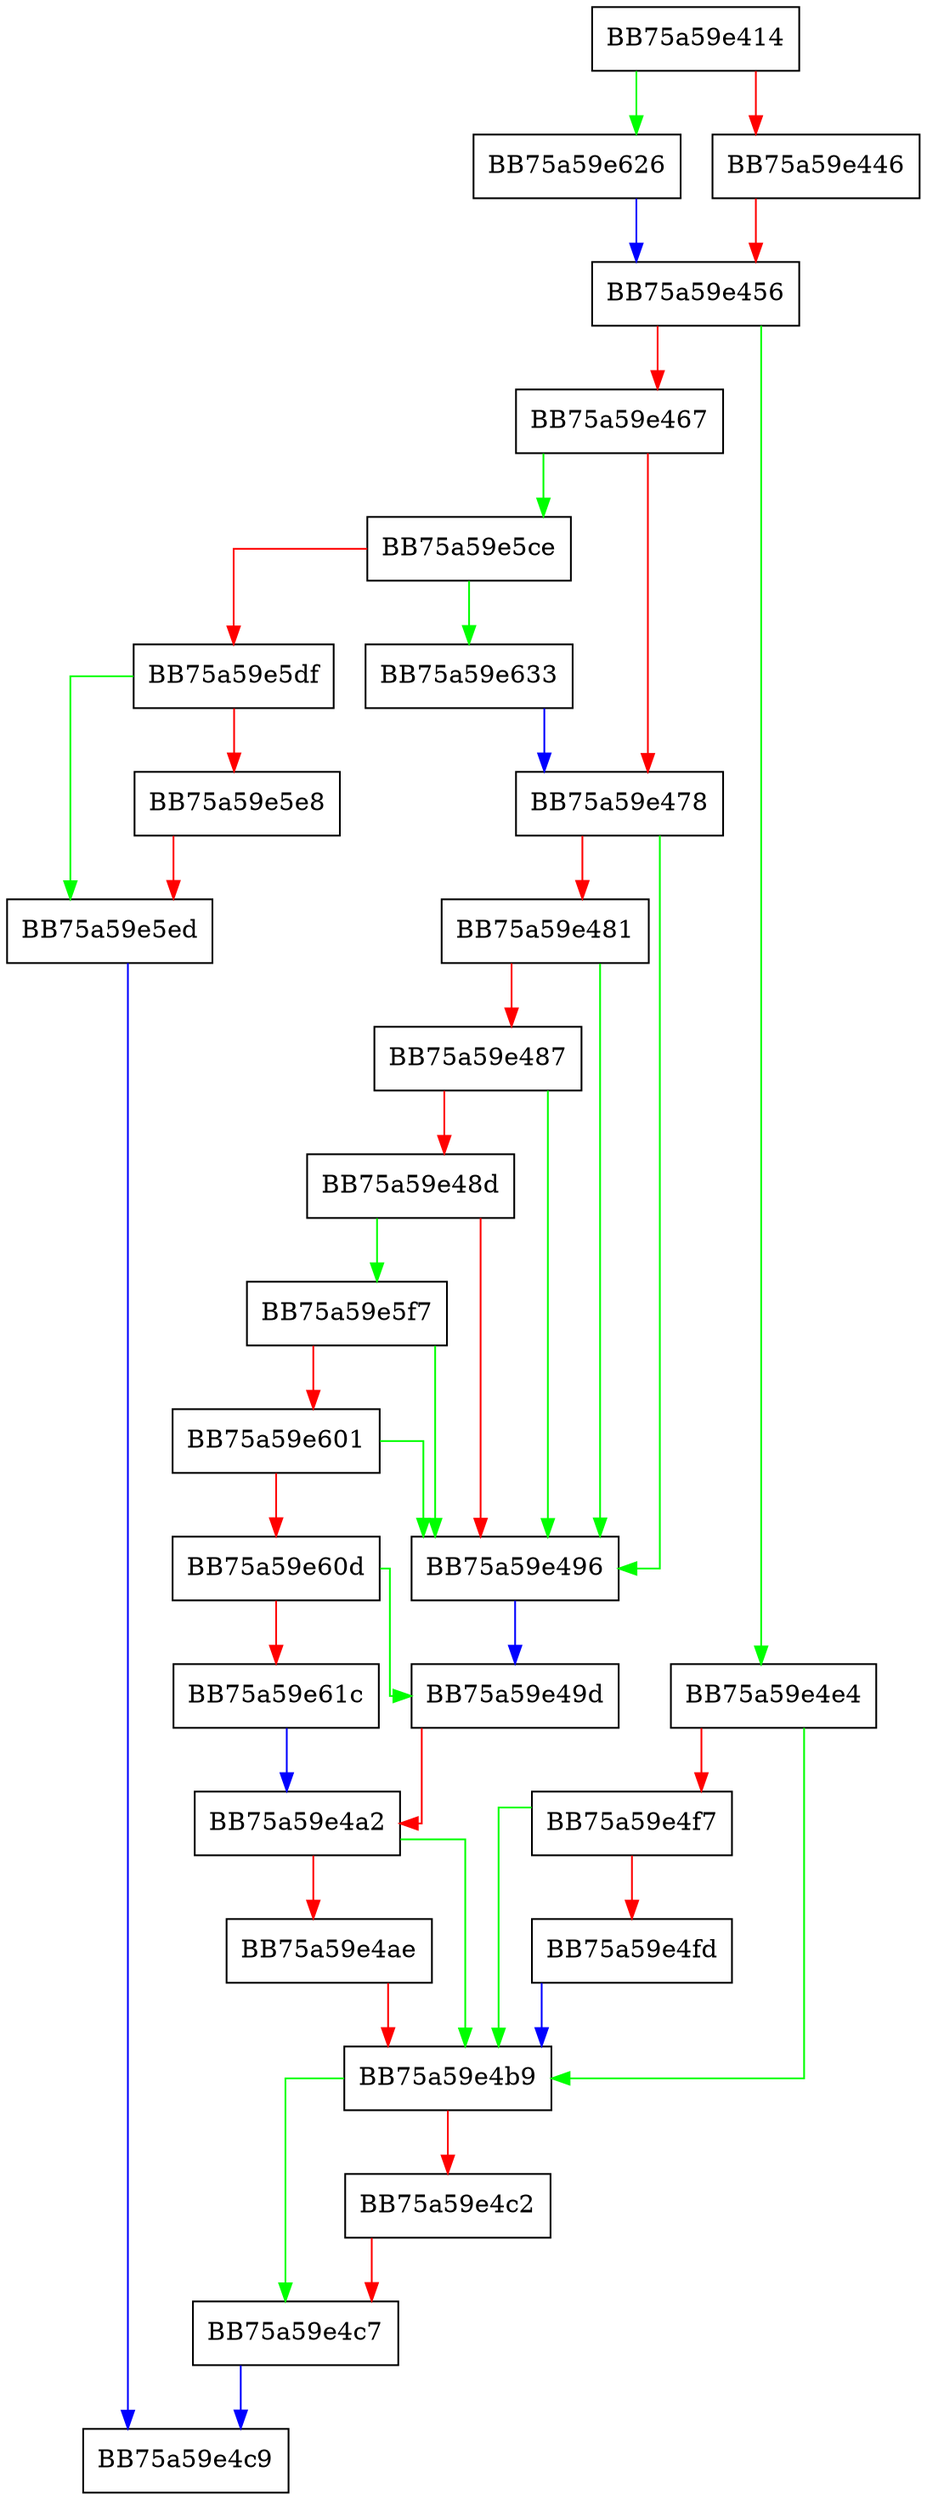 digraph UberGetEvent {
  node [shape="box"];
  graph [splines=ortho];
  BB75a59e414 -> BB75a59e626 [color="green"];
  BB75a59e414 -> BB75a59e446 [color="red"];
  BB75a59e446 -> BB75a59e456 [color="red"];
  BB75a59e456 -> BB75a59e4e4 [color="green"];
  BB75a59e456 -> BB75a59e467 [color="red"];
  BB75a59e467 -> BB75a59e5ce [color="green"];
  BB75a59e467 -> BB75a59e478 [color="red"];
  BB75a59e478 -> BB75a59e496 [color="green"];
  BB75a59e478 -> BB75a59e481 [color="red"];
  BB75a59e481 -> BB75a59e496 [color="green"];
  BB75a59e481 -> BB75a59e487 [color="red"];
  BB75a59e487 -> BB75a59e496 [color="green"];
  BB75a59e487 -> BB75a59e48d [color="red"];
  BB75a59e48d -> BB75a59e5f7 [color="green"];
  BB75a59e48d -> BB75a59e496 [color="red"];
  BB75a59e496 -> BB75a59e49d [color="blue"];
  BB75a59e49d -> BB75a59e4a2 [color="red"];
  BB75a59e4a2 -> BB75a59e4b9 [color="green"];
  BB75a59e4a2 -> BB75a59e4ae [color="red"];
  BB75a59e4ae -> BB75a59e4b9 [color="red"];
  BB75a59e4b9 -> BB75a59e4c7 [color="green"];
  BB75a59e4b9 -> BB75a59e4c2 [color="red"];
  BB75a59e4c2 -> BB75a59e4c7 [color="red"];
  BB75a59e4c7 -> BB75a59e4c9 [color="blue"];
  BB75a59e4e4 -> BB75a59e4b9 [color="green"];
  BB75a59e4e4 -> BB75a59e4f7 [color="red"];
  BB75a59e4f7 -> BB75a59e4b9 [color="green"];
  BB75a59e4f7 -> BB75a59e4fd [color="red"];
  BB75a59e4fd -> BB75a59e4b9 [color="blue"];
  BB75a59e5ce -> BB75a59e633 [color="green"];
  BB75a59e5ce -> BB75a59e5df [color="red"];
  BB75a59e5df -> BB75a59e5ed [color="green"];
  BB75a59e5df -> BB75a59e5e8 [color="red"];
  BB75a59e5e8 -> BB75a59e5ed [color="red"];
  BB75a59e5ed -> BB75a59e4c9 [color="blue"];
  BB75a59e5f7 -> BB75a59e496 [color="green"];
  BB75a59e5f7 -> BB75a59e601 [color="red"];
  BB75a59e601 -> BB75a59e496 [color="green"];
  BB75a59e601 -> BB75a59e60d [color="red"];
  BB75a59e60d -> BB75a59e49d [color="green"];
  BB75a59e60d -> BB75a59e61c [color="red"];
  BB75a59e61c -> BB75a59e4a2 [color="blue"];
  BB75a59e626 -> BB75a59e456 [color="blue"];
  BB75a59e633 -> BB75a59e478 [color="blue"];
}